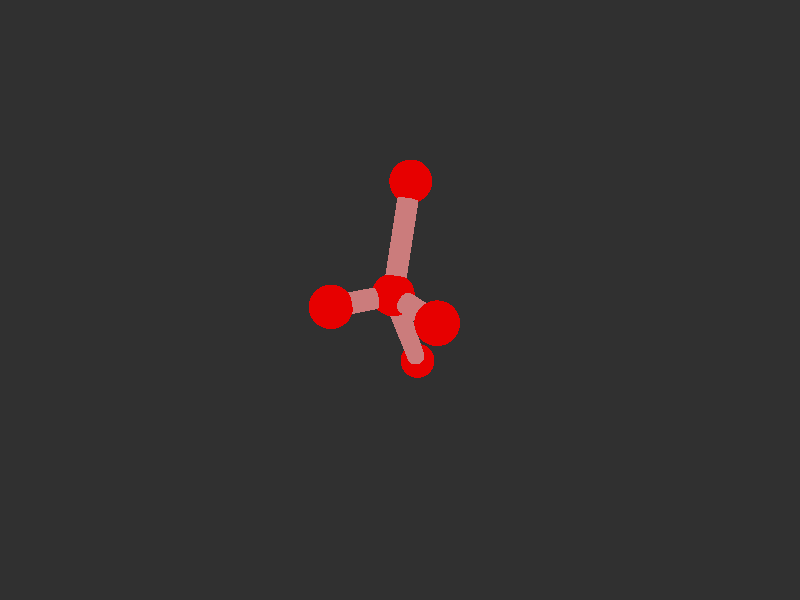 #version 3.7; 
    global_settings { assumed_gamma 1.0 }
    

    camera {
    location  <20, 20, 20>
    right     x*image_width/image_height
    look_at   <0, 0, 0>
    angle 58
    }

    background { color rgb<1,1,1>*0.03 }


    light_source { <-20, 30, -25> color red 0.6 green 0.6 blue 0.6 }
    light_source { < 20, 30, -25> color red 0.6 green 0.6 blue 0.6 }
    
    #declare m = 1;
    union {

    union {
    sphere { m*<0.7622456283639473,0.8353052801423345,0.3165586267556668>, 1 }        
    sphere {  m*<1.0051009595765739,0.910146241044921,3.305772950262492>, 1 }
    sphere {  m*<3.4983481486391086,0.9101462410449208,-0.9115092582281219>, 1 }
    sphere {  m*<-2.0614745573300097,5.073005028458239,-1.3529975791496882>, 1}
    sphere { m*<-3.89878422076011,-7.571506920764131,-2.4386748900697217>, 1 }    

        pigment { color rgb<0.8,0,0>  }
    finish { ambient 0.1 diffuse 0.7 phong 1 }
    }    
    union {
    cylinder { m*<1.0051009595765739,0.910146241044921,3.305772950262492>, <0.7622456283639473,0.8353052801423345,0.3165586267556668>, 0.5 }
    cylinder { m*<3.4983481486391086,0.9101462410449208,-0.9115092582281219>, <0.7622456283639473,0.8353052801423345,0.3165586267556668>, 0.5}
    cylinder { m*<-2.0614745573300097,5.073005028458239,-1.3529975791496882>, <0.7622456283639473,0.8353052801423345,0.3165586267556668>, 0.5 }
    cylinder {  m*<-3.89878422076011,-7.571506920764131,-2.4386748900697217>, <0.7622456283639473,0.8353052801423345,0.3165586267556668>, 0.5}

    pigment { color rgb<0.6,.2,.2>  }
    finish { ambient 0.1 diffuse 0.7 phong 1 }    
    }
    
    // rotate <0, 0, 0>
    }
    #version 3.7; 
    global_settings { assumed_gamma 1.0 }
    

    camera {
    location  <20, 20, 20>
    right     x*image_width/image_height
    look_at   <0, 0, 0>
    angle 58
    }

    background { color rgb<1,1,1>*0.03 }


    light_source { <-20, 30, -25> color red 0.6 green 0.6 blue 0.6 }
    light_source { < 20, 30, -25> color red 0.6 green 0.6 blue 0.6 }
    
    #declare m = 1;
    union {

    union {
    sphere { m*<0.7622456283639473,0.8353052801423345,0.3165586267556668>, 1 }        
    sphere {  m*<1.0051009595765739,0.910146241044921,3.305772950262492>, 1 }
    sphere {  m*<3.4983481486391086,0.9101462410449208,-0.9115092582281219>, 1 }
    sphere {  m*<-2.0614745573300097,5.073005028458239,-1.3529975791496882>, 1}
    sphere { m*<-3.89878422076011,-7.571506920764131,-2.4386748900697217>, 1 }    

        pigment { color rgb<0.8,0,0>  }
    finish { ambient 0.1 diffuse 0.7 phong 1 }
    }    
    union {
    cylinder { m*<1.0051009595765739,0.910146241044921,3.305772950262492>, <0.7622456283639473,0.8353052801423345,0.3165586267556668>, 0.5 }
    cylinder { m*<3.4983481486391086,0.9101462410449208,-0.9115092582281219>, <0.7622456283639473,0.8353052801423345,0.3165586267556668>, 0.5}
    cylinder { m*<-2.0614745573300097,5.073005028458239,-1.3529975791496882>, <0.7622456283639473,0.8353052801423345,0.3165586267556668>, 0.5 }
    cylinder {  m*<-3.89878422076011,-7.571506920764131,-2.4386748900697217>, <0.7622456283639473,0.8353052801423345,0.3165586267556668>, 0.5}

    pigment { color rgb<0.6,.2,.2>  }
    finish { ambient 0.1 diffuse 0.7 phong 1 }    
    }
    
    // rotate <0, 0, 0>
    }
    
